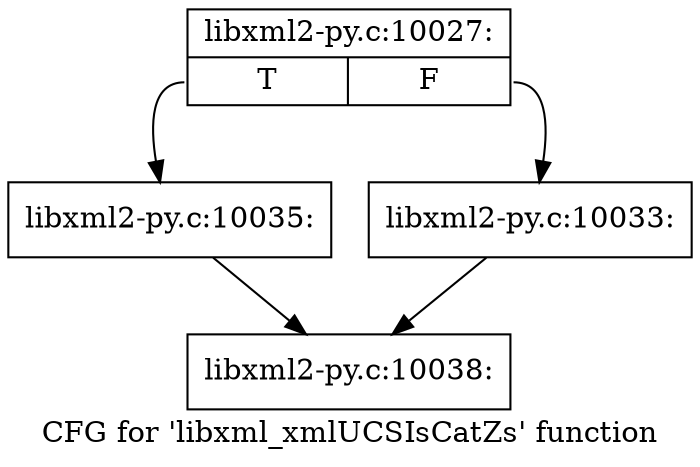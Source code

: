 digraph "CFG for 'libxml_xmlUCSIsCatZs' function" {
	label="CFG for 'libxml_xmlUCSIsCatZs' function";

	Node0x45901b0 [shape=record,label="{libxml2-py.c:10027:|{<s0>T|<s1>F}}"];
	Node0x45901b0:s0 -> Node0x4591ab0;
	Node0x45901b0:s1 -> Node0x4591a60;
	Node0x4591a60 [shape=record,label="{libxml2-py.c:10033:}"];
	Node0x4591a60 -> Node0x458ef80;
	Node0x4591ab0 [shape=record,label="{libxml2-py.c:10035:}"];
	Node0x4591ab0 -> Node0x458ef80;
	Node0x458ef80 [shape=record,label="{libxml2-py.c:10038:}"];
}
